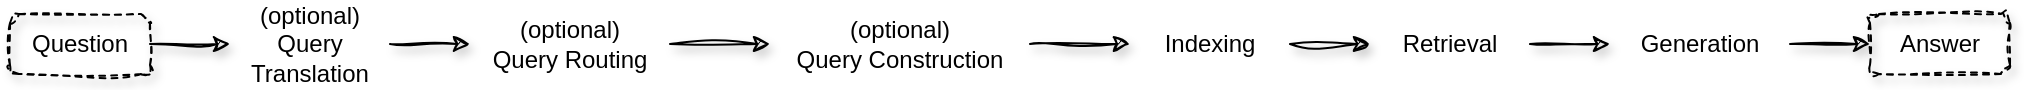 <mxfile version="25.0.2" pages="8">
  <diagram name="Page-1" id="C0D62B17y5K2bwFNVG7P">
    <mxGraphModel dx="1242" dy="878" grid="1" gridSize="10" guides="1" tooltips="1" connect="1" arrows="1" fold="1" page="1" pageScale="1" pageWidth="1100" pageHeight="850" math="0" shadow="0">
      <root>
        <mxCell id="0" />
        <mxCell id="1" parent="0" />
        <mxCell id="VlsILh2WhsdLeXljxdu5-9" style="edgeStyle=orthogonalEdgeStyle;rounded=0;orthogonalLoop=1;jettySize=auto;html=1;sketch=1;curveFitting=1;jiggle=2;shadow=1;" edge="1" parent="1" source="VlsILh2WhsdLeXljxdu5-1" target="VlsILh2WhsdLeXljxdu5-2">
          <mxGeometry relative="1" as="geometry" />
        </mxCell>
        <mxCell id="VlsILh2WhsdLeXljxdu5-1" value="Question" style="text;html=1;align=center;verticalAlign=middle;whiteSpace=wrap;rounded=1;strokeColor=default;dashed=1;sketch=1;curveFitting=1;jiggle=2;shadow=1;" vertex="1" parent="1">
          <mxGeometry x="40" y="50" width="70" height="30" as="geometry" />
        </mxCell>
        <mxCell id="VlsILh2WhsdLeXljxdu5-10" style="edgeStyle=orthogonalEdgeStyle;rounded=0;orthogonalLoop=1;jettySize=auto;html=1;sketch=1;curveFitting=1;jiggle=2;shadow=1;" edge="1" parent="1" source="VlsILh2WhsdLeXljxdu5-2" target="VlsILh2WhsdLeXljxdu5-3">
          <mxGeometry relative="1" as="geometry" />
        </mxCell>
        <mxCell id="VlsILh2WhsdLeXljxdu5-2" value="(optional)&lt;div&gt;Query Translation&lt;/div&gt;" style="text;html=1;align=center;verticalAlign=middle;whiteSpace=wrap;rounded=0;sketch=1;curveFitting=1;jiggle=2;shadow=1;" vertex="1" parent="1">
          <mxGeometry x="150" y="50" width="80" height="30" as="geometry" />
        </mxCell>
        <mxCell id="VlsILh2WhsdLeXljxdu5-11" style="edgeStyle=orthogonalEdgeStyle;rounded=0;orthogonalLoop=1;jettySize=auto;html=1;sketch=1;curveFitting=1;jiggle=2;shadow=1;" edge="1" parent="1" source="VlsILh2WhsdLeXljxdu5-3" target="VlsILh2WhsdLeXljxdu5-4">
          <mxGeometry relative="1" as="geometry" />
        </mxCell>
        <mxCell id="VlsILh2WhsdLeXljxdu5-3" value="(optional)&lt;div&gt;Query Routing&lt;/div&gt;" style="text;html=1;align=center;verticalAlign=middle;whiteSpace=wrap;rounded=0;sketch=1;curveFitting=1;jiggle=2;shadow=1;" vertex="1" parent="1">
          <mxGeometry x="270" y="50" width="100" height="30" as="geometry" />
        </mxCell>
        <mxCell id="VlsILh2WhsdLeXljxdu5-12" style="edgeStyle=orthogonalEdgeStyle;rounded=0;orthogonalLoop=1;jettySize=auto;html=1;sketch=1;curveFitting=1;jiggle=2;shadow=1;" edge="1" parent="1" source="VlsILh2WhsdLeXljxdu5-4" target="VlsILh2WhsdLeXljxdu5-5">
          <mxGeometry relative="1" as="geometry" />
        </mxCell>
        <mxCell id="VlsILh2WhsdLeXljxdu5-4" value="(optional)&lt;div&gt;Query Construction&lt;/div&gt;" style="text;html=1;align=center;verticalAlign=middle;whiteSpace=wrap;rounded=0;sketch=1;curveFitting=1;jiggle=2;shadow=1;" vertex="1" parent="1">
          <mxGeometry x="420" y="50" width="130" height="30" as="geometry" />
        </mxCell>
        <mxCell id="VlsILh2WhsdLeXljxdu5-13" style="edgeStyle=orthogonalEdgeStyle;rounded=0;orthogonalLoop=1;jettySize=auto;html=1;sketch=1;curveFitting=1;jiggle=2;shadow=1;" edge="1" parent="1" source="VlsILh2WhsdLeXljxdu5-5" target="VlsILh2WhsdLeXljxdu5-6">
          <mxGeometry relative="1" as="geometry" />
        </mxCell>
        <mxCell id="VlsILh2WhsdLeXljxdu5-5" value="Indexing" style="text;html=1;align=center;verticalAlign=middle;whiteSpace=wrap;rounded=0;sketch=1;curveFitting=1;jiggle=2;shadow=1;" vertex="1" parent="1">
          <mxGeometry x="600" y="50" width="80" height="30" as="geometry" />
        </mxCell>
        <mxCell id="VlsILh2WhsdLeXljxdu5-14" style="edgeStyle=orthogonalEdgeStyle;rounded=0;orthogonalLoop=1;jettySize=auto;html=1;sketch=1;curveFitting=1;jiggle=2;shadow=1;" edge="1" parent="1" source="VlsILh2WhsdLeXljxdu5-6" target="VlsILh2WhsdLeXljxdu5-7">
          <mxGeometry relative="1" as="geometry" />
        </mxCell>
        <mxCell id="VlsILh2WhsdLeXljxdu5-6" value="&lt;div&gt;Retrieval&lt;/div&gt;" style="text;html=1;align=center;verticalAlign=middle;whiteSpace=wrap;rounded=0;sketch=1;curveFitting=1;jiggle=2;shadow=1;" vertex="1" parent="1">
          <mxGeometry x="720" y="50" width="80" height="30" as="geometry" />
        </mxCell>
        <mxCell id="VlsILh2WhsdLeXljxdu5-15" style="edgeStyle=orthogonalEdgeStyle;rounded=0;orthogonalLoop=1;jettySize=auto;html=1;sketch=1;curveFitting=1;jiggle=2;shadow=1;" edge="1" parent="1" source="VlsILh2WhsdLeXljxdu5-7" target="VlsILh2WhsdLeXljxdu5-8">
          <mxGeometry relative="1" as="geometry">
            <mxPoint x="950" y="65" as="sourcePoint" />
          </mxGeometry>
        </mxCell>
        <mxCell id="VlsILh2WhsdLeXljxdu5-7" value="&lt;div&gt;Generation&lt;/div&gt;" style="text;html=1;align=center;verticalAlign=middle;whiteSpace=wrap;rounded=0;sketch=1;curveFitting=1;jiggle=2;shadow=1;" vertex="1" parent="1">
          <mxGeometry x="840" y="50" width="90" height="30" as="geometry" />
        </mxCell>
        <mxCell id="VlsILh2WhsdLeXljxdu5-8" value="Answer" style="text;html=1;align=center;verticalAlign=middle;whiteSpace=wrap;rounded=1;sketch=1;curveFitting=1;jiggle=2;shadow=1;dashed=1;strokeColor=default;" vertex="1" parent="1">
          <mxGeometry x="970" y="50" width="70" height="30" as="geometry" />
        </mxCell>
      </root>
    </mxGraphModel>
  </diagram>
  <diagram id="lhFmH1ksGCHH7RJTIoVI" name="basic rag">
    <mxGraphModel dx="1242" dy="878" grid="1" gridSize="10" guides="1" tooltips="1" connect="1" arrows="1" fold="1" page="1" pageScale="1" pageWidth="1100" pageHeight="850" math="0" shadow="0">
      <root>
        <mxCell id="0" />
        <mxCell id="1" parent="0" />
        <mxCell id="Ctx15ICfFk3jpypNWb4M-1" style="edgeStyle=orthogonalEdgeStyle;rounded=0;orthogonalLoop=1;jettySize=auto;html=1;shadow=1;sketch=1;curveFitting=1;jiggle=2;" edge="1" parent="1" source="Ctx15ICfFk3jpypNWb4M-2" target="Ctx15ICfFk3jpypNWb4M-4">
          <mxGeometry relative="1" as="geometry" />
        </mxCell>
        <mxCell id="Ctx15ICfFk3jpypNWb4M-2" value="Question" style="text;html=1;align=center;verticalAlign=middle;whiteSpace=wrap;rounded=1;strokeColor=default;shadow=1;sketch=1;curveFitting=1;jiggle=2;dashed=1;" vertex="1" parent="1">
          <mxGeometry x="40" y="50" width="70" height="30" as="geometry" />
        </mxCell>
        <mxCell id="Ctx15ICfFk3jpypNWb4M-3" style="edgeStyle=orthogonalEdgeStyle;rounded=0;orthogonalLoop=1;jettySize=auto;html=1;shadow=1;sketch=1;curveFitting=1;jiggle=2;" edge="1" parent="1" source="Ctx15ICfFk3jpypNWb4M-4" target="Ctx15ICfFk3jpypNWb4M-6">
          <mxGeometry relative="1" as="geometry" />
        </mxCell>
        <mxCell id="Ctx15ICfFk3jpypNWb4M-4" value="(optional)&lt;div&gt;Query Translation&lt;/div&gt;" style="text;html=1;align=center;verticalAlign=middle;whiteSpace=wrap;rounded=0;shadow=1;sketch=1;curveFitting=1;jiggle=2;" vertex="1" parent="1">
          <mxGeometry x="150" y="50" width="80" height="30" as="geometry" />
        </mxCell>
        <mxCell id="Ctx15ICfFk3jpypNWb4M-5" style="edgeStyle=orthogonalEdgeStyle;rounded=0;orthogonalLoop=1;jettySize=auto;html=1;shadow=1;sketch=1;curveFitting=1;jiggle=2;" edge="1" parent="1" source="Ctx15ICfFk3jpypNWb4M-6" target="Ctx15ICfFk3jpypNWb4M-8">
          <mxGeometry relative="1" as="geometry" />
        </mxCell>
        <mxCell id="Ctx15ICfFk3jpypNWb4M-6" value="(optional)&lt;div&gt;Query Routing&lt;/div&gt;" style="text;html=1;align=center;verticalAlign=middle;whiteSpace=wrap;rounded=0;shadow=1;sketch=1;curveFitting=1;jiggle=2;" vertex="1" parent="1">
          <mxGeometry x="270" y="50" width="100" height="30" as="geometry" />
        </mxCell>
        <mxCell id="Ctx15ICfFk3jpypNWb4M-7" style="edgeStyle=orthogonalEdgeStyle;rounded=0;orthogonalLoop=1;jettySize=auto;html=1;shadow=1;sketch=1;curveFitting=1;jiggle=2;" edge="1" parent="1" source="Ctx15ICfFk3jpypNWb4M-8" target="Ctx15ICfFk3jpypNWb4M-10">
          <mxGeometry relative="1" as="geometry" />
        </mxCell>
        <mxCell id="Ctx15ICfFk3jpypNWb4M-8" value="(optional)&lt;div&gt;Query Construction&lt;/div&gt;" style="text;html=1;align=center;verticalAlign=middle;whiteSpace=wrap;rounded=0;shadow=1;sketch=1;curveFitting=1;jiggle=2;" vertex="1" parent="1">
          <mxGeometry x="420" y="50" width="130" height="30" as="geometry" />
        </mxCell>
        <mxCell id="Ctx15ICfFk3jpypNWb4M-9" style="edgeStyle=orthogonalEdgeStyle;rounded=0;orthogonalLoop=1;jettySize=auto;html=1;shadow=1;sketch=1;curveFitting=1;jiggle=2;" edge="1" parent="1" source="Ctx15ICfFk3jpypNWb4M-10" target="Ctx15ICfFk3jpypNWb4M-12">
          <mxGeometry relative="1" as="geometry" />
        </mxCell>
        <mxCell id="Ctx15ICfFk3jpypNWb4M-10" value="Indexing" style="text;html=1;align=center;verticalAlign=middle;whiteSpace=wrap;rounded=0;strokeColor=default;shadow=1;sketch=1;curveFitting=1;jiggle=2;" vertex="1" parent="1">
          <mxGeometry x="600" y="50" width="80" height="30" as="geometry" />
        </mxCell>
        <mxCell id="Ctx15ICfFk3jpypNWb4M-11" style="edgeStyle=orthogonalEdgeStyle;rounded=0;orthogonalLoop=1;jettySize=auto;html=1;shadow=1;sketch=1;curveFitting=1;jiggle=2;" edge="1" parent="1" source="Ctx15ICfFk3jpypNWb4M-12" target="Ctx15ICfFk3jpypNWb4M-14">
          <mxGeometry relative="1" as="geometry" />
        </mxCell>
        <mxCell id="Ctx15ICfFk3jpypNWb4M-12" value="&lt;div&gt;Retrieval&lt;/div&gt;" style="text;html=1;align=center;verticalAlign=middle;whiteSpace=wrap;rounded=0;strokeColor=default;shadow=1;sketch=1;curveFitting=1;jiggle=2;" vertex="1" parent="1">
          <mxGeometry x="720" y="50" width="80" height="30" as="geometry" />
        </mxCell>
        <mxCell id="Ctx15ICfFk3jpypNWb4M-13" style="edgeStyle=orthogonalEdgeStyle;rounded=0;orthogonalLoop=1;jettySize=auto;html=1;shadow=1;sketch=1;curveFitting=1;jiggle=2;" edge="1" parent="1" source="Ctx15ICfFk3jpypNWb4M-14" target="Ctx15ICfFk3jpypNWb4M-15">
          <mxGeometry relative="1" as="geometry">
            <mxPoint x="950" y="65" as="sourcePoint" />
          </mxGeometry>
        </mxCell>
        <mxCell id="Ctx15ICfFk3jpypNWb4M-14" value="&lt;div&gt;Generation&lt;/div&gt;" style="text;html=1;align=center;verticalAlign=middle;whiteSpace=wrap;rounded=0;strokeColor=default;shadow=1;sketch=1;curveFitting=1;jiggle=2;" vertex="1" parent="1">
          <mxGeometry x="840" y="50" width="90" height="30" as="geometry" />
        </mxCell>
        <mxCell id="Ctx15ICfFk3jpypNWb4M-15" value="Answer" style="text;html=1;align=center;verticalAlign=middle;whiteSpace=wrap;rounded=1;strokeColor=default;shadow=1;sketch=1;curveFitting=1;jiggle=2;glass=0;dashed=1;" vertex="1" parent="1">
          <mxGeometry x="970" y="50" width="70" height="30" as="geometry" />
        </mxCell>
      </root>
    </mxGraphModel>
  </diagram>
  <diagram name="query translation" id="dYxx918TtmktzHsveWJl">
    <mxGraphModel dx="1242" dy="878" grid="1" gridSize="10" guides="1" tooltips="1" connect="1" arrows="1" fold="1" page="1" pageScale="1" pageWidth="1100" pageHeight="850" math="0" shadow="0">
      <root>
        <mxCell id="W2B3Ws4oEtVg4Hm5jNAY-0" />
        <mxCell id="W2B3Ws4oEtVg4Hm5jNAY-1" parent="W2B3Ws4oEtVg4Hm5jNAY-0" />
        <mxCell id="W2B3Ws4oEtVg4Hm5jNAY-2" style="edgeStyle=orthogonalEdgeStyle;rounded=0;orthogonalLoop=1;jettySize=auto;html=1;shadow=1;sketch=1;curveFitting=1;jiggle=2;" edge="1" parent="W2B3Ws4oEtVg4Hm5jNAY-1" source="W2B3Ws4oEtVg4Hm5jNAY-3" target="W2B3Ws4oEtVg4Hm5jNAY-5">
          <mxGeometry relative="1" as="geometry" />
        </mxCell>
        <mxCell id="W2B3Ws4oEtVg4Hm5jNAY-3" value="Question" style="text;html=1;align=center;verticalAlign=middle;whiteSpace=wrap;rounded=1;strokeColor=default;shadow=1;sketch=1;curveFitting=1;jiggle=2;dashed=1;" vertex="1" parent="W2B3Ws4oEtVg4Hm5jNAY-1">
          <mxGeometry x="40" y="50" width="70" height="30" as="geometry" />
        </mxCell>
        <mxCell id="W2B3Ws4oEtVg4Hm5jNAY-4" style="edgeStyle=orthogonalEdgeStyle;rounded=0;orthogonalLoop=1;jettySize=auto;html=1;shadow=1;sketch=1;curveFitting=1;jiggle=2;" edge="1" parent="W2B3Ws4oEtVg4Hm5jNAY-1" source="W2B3Ws4oEtVg4Hm5jNAY-5" target="W2B3Ws4oEtVg4Hm5jNAY-7">
          <mxGeometry relative="1" as="geometry" />
        </mxCell>
        <mxCell id="W2B3Ws4oEtVg4Hm5jNAY-5" value="&lt;div&gt;Query Translation&lt;/div&gt;" style="text;html=1;align=center;verticalAlign=middle;whiteSpace=wrap;rounded=0;shadow=1;sketch=1;curveFitting=1;jiggle=2;strokeColor=#82b366;fillColor=#d5e8d4;" vertex="1" parent="W2B3Ws4oEtVg4Hm5jNAY-1">
          <mxGeometry x="150" y="50" width="80" height="30" as="geometry" />
        </mxCell>
        <mxCell id="W2B3Ws4oEtVg4Hm5jNAY-6" style="edgeStyle=orthogonalEdgeStyle;rounded=0;orthogonalLoop=1;jettySize=auto;html=1;shadow=1;sketch=1;curveFitting=1;jiggle=2;" edge="1" parent="W2B3Ws4oEtVg4Hm5jNAY-1" source="W2B3Ws4oEtVg4Hm5jNAY-7" target="W2B3Ws4oEtVg4Hm5jNAY-9">
          <mxGeometry relative="1" as="geometry" />
        </mxCell>
        <mxCell id="W2B3Ws4oEtVg4Hm5jNAY-7" value="(optional)&lt;div&gt;Query Routing&lt;/div&gt;" style="text;html=1;align=center;verticalAlign=middle;whiteSpace=wrap;rounded=0;shadow=1;sketch=1;curveFitting=1;jiggle=2;" vertex="1" parent="W2B3Ws4oEtVg4Hm5jNAY-1">
          <mxGeometry x="270" y="50" width="100" height="30" as="geometry" />
        </mxCell>
        <mxCell id="W2B3Ws4oEtVg4Hm5jNAY-8" style="edgeStyle=orthogonalEdgeStyle;rounded=0;orthogonalLoop=1;jettySize=auto;html=1;shadow=1;sketch=1;curveFitting=1;jiggle=2;" edge="1" parent="W2B3Ws4oEtVg4Hm5jNAY-1" source="W2B3Ws4oEtVg4Hm5jNAY-9" target="W2B3Ws4oEtVg4Hm5jNAY-11">
          <mxGeometry relative="1" as="geometry" />
        </mxCell>
        <mxCell id="W2B3Ws4oEtVg4Hm5jNAY-9" value="(optional)&lt;div&gt;Query Construction&lt;/div&gt;" style="text;html=1;align=center;verticalAlign=middle;whiteSpace=wrap;rounded=0;shadow=1;sketch=1;curveFitting=1;jiggle=2;" vertex="1" parent="W2B3Ws4oEtVg4Hm5jNAY-1">
          <mxGeometry x="420" y="50" width="130" height="30" as="geometry" />
        </mxCell>
        <mxCell id="W2B3Ws4oEtVg4Hm5jNAY-10" style="edgeStyle=orthogonalEdgeStyle;rounded=0;orthogonalLoop=1;jettySize=auto;html=1;shadow=1;sketch=1;curveFitting=1;jiggle=2;" edge="1" parent="W2B3Ws4oEtVg4Hm5jNAY-1" source="W2B3Ws4oEtVg4Hm5jNAY-11" target="W2B3Ws4oEtVg4Hm5jNAY-13">
          <mxGeometry relative="1" as="geometry" />
        </mxCell>
        <mxCell id="W2B3Ws4oEtVg4Hm5jNAY-11" value="Indexing" style="text;html=1;align=center;verticalAlign=middle;whiteSpace=wrap;rounded=0;strokeColor=none;shadow=1;sketch=1;curveFitting=1;jiggle=2;" vertex="1" parent="W2B3Ws4oEtVg4Hm5jNAY-1">
          <mxGeometry x="600" y="50" width="80" height="30" as="geometry" />
        </mxCell>
        <mxCell id="W2B3Ws4oEtVg4Hm5jNAY-12" style="edgeStyle=orthogonalEdgeStyle;rounded=0;orthogonalLoop=1;jettySize=auto;html=1;shadow=1;sketch=1;curveFitting=1;jiggle=2;" edge="1" parent="W2B3Ws4oEtVg4Hm5jNAY-1" source="W2B3Ws4oEtVg4Hm5jNAY-13" target="W2B3Ws4oEtVg4Hm5jNAY-15">
          <mxGeometry relative="1" as="geometry" />
        </mxCell>
        <mxCell id="W2B3Ws4oEtVg4Hm5jNAY-13" value="&lt;div&gt;Retrieval&lt;/div&gt;" style="text;html=1;align=center;verticalAlign=middle;whiteSpace=wrap;rounded=0;strokeColor=none;shadow=1;sketch=1;curveFitting=1;jiggle=2;" vertex="1" parent="W2B3Ws4oEtVg4Hm5jNAY-1">
          <mxGeometry x="720" y="50" width="80" height="30" as="geometry" />
        </mxCell>
        <mxCell id="W2B3Ws4oEtVg4Hm5jNAY-14" style="edgeStyle=orthogonalEdgeStyle;rounded=0;orthogonalLoop=1;jettySize=auto;html=1;shadow=1;sketch=1;curveFitting=1;jiggle=2;" edge="1" parent="W2B3Ws4oEtVg4Hm5jNAY-1" source="W2B3Ws4oEtVg4Hm5jNAY-15" target="W2B3Ws4oEtVg4Hm5jNAY-16">
          <mxGeometry relative="1" as="geometry">
            <mxPoint x="950" y="65" as="sourcePoint" />
          </mxGeometry>
        </mxCell>
        <mxCell id="W2B3Ws4oEtVg4Hm5jNAY-15" value="&lt;div&gt;Generation&lt;/div&gt;" style="text;html=1;align=center;verticalAlign=middle;whiteSpace=wrap;rounded=0;strokeColor=none;shadow=1;sketch=1;curveFitting=1;jiggle=2;" vertex="1" parent="W2B3Ws4oEtVg4Hm5jNAY-1">
          <mxGeometry x="840" y="50" width="90" height="30" as="geometry" />
        </mxCell>
        <mxCell id="W2B3Ws4oEtVg4Hm5jNAY-16" value="Answer" style="text;html=1;align=center;verticalAlign=middle;whiteSpace=wrap;rounded=1;strokeColor=default;shadow=1;sketch=1;curveFitting=1;jiggle=2;glass=0;dashed=1;" vertex="1" parent="W2B3Ws4oEtVg4Hm5jNAY-1">
          <mxGeometry x="970" y="50" width="70" height="30" as="geometry" />
        </mxCell>
        <mxCell id="zaYdXdIgncQYF_Qq5uCG-6" style="edgeStyle=orthogonalEdgeStyle;rounded=0;orthogonalLoop=1;jettySize=auto;html=1;sketch=1;curveFitting=1;jiggle=2;" edge="1" parent="W2B3Ws4oEtVg4Hm5jNAY-1" source="zaYdXdIgncQYF_Qq5uCG-1" target="W2B3Ws4oEtVg4Hm5jNAY-5">
          <mxGeometry relative="1" as="geometry">
            <Array as="points">
              <mxPoint x="60" y="120" />
              <mxPoint x="190" y="120" />
            </Array>
          </mxGeometry>
        </mxCell>
        <mxCell id="zaYdXdIgncQYF_Qq5uCG-1" value="&lt;div&gt;Multi-query&lt;/div&gt;" style="text;html=1;align=center;verticalAlign=middle;whiteSpace=wrap;rounded=0;shadow=1;sketch=1;curveFitting=1;jiggle=2;strokeColor=#82b366;fillColor=#d5e8d4;" vertex="1" parent="W2B3Ws4oEtVg4Hm5jNAY-1">
          <mxGeometry x="20" y="160" width="80" height="30" as="geometry" />
        </mxCell>
        <mxCell id="zaYdXdIgncQYF_Qq5uCG-7" style="edgeStyle=orthogonalEdgeStyle;rounded=0;orthogonalLoop=1;jettySize=auto;html=1;sketch=1;curveFitting=1;jiggle=2;" edge="1" parent="W2B3Ws4oEtVg4Hm5jNAY-1" source="zaYdXdIgncQYF_Qq5uCG-2" target="W2B3Ws4oEtVg4Hm5jNAY-5">
          <mxGeometry relative="1" as="geometry">
            <Array as="points" />
          </mxGeometry>
        </mxCell>
        <mxCell id="zaYdXdIgncQYF_Qq5uCG-2" value="&lt;div&gt;RAG-F&lt;span style=&quot;background-color: initial;&quot;&gt;usion&lt;/span&gt;&lt;/div&gt;" style="text;html=1;align=center;verticalAlign=middle;whiteSpace=wrap;rounded=0;shadow=1;sketch=1;curveFitting=1;jiggle=2;strokeColor=#82b366;fillColor=#d5e8d4;" vertex="1" parent="W2B3Ws4oEtVg4Hm5jNAY-1">
          <mxGeometry x="120" y="160" width="80" height="30" as="geometry" />
        </mxCell>
        <mxCell id="zaYdXdIgncQYF_Qq5uCG-8" style="edgeStyle=orthogonalEdgeStyle;rounded=0;orthogonalLoop=1;jettySize=auto;html=1;sketch=1;curveFitting=1;jiggle=2;" edge="1" parent="W2B3Ws4oEtVg4Hm5jNAY-1" source="zaYdXdIgncQYF_Qq5uCG-3" target="W2B3Ws4oEtVg4Hm5jNAY-5">
          <mxGeometry relative="1" as="geometry" />
        </mxCell>
        <mxCell id="zaYdXdIgncQYF_Qq5uCG-3" value="&lt;div&gt;Decomposition&lt;/div&gt;" style="text;html=1;align=center;verticalAlign=middle;whiteSpace=wrap;rounded=0;shadow=1;sketch=1;curveFitting=1;jiggle=2;strokeColor=#82b366;fillColor=#d5e8d4;" vertex="1" parent="W2B3Ws4oEtVg4Hm5jNAY-1">
          <mxGeometry x="220" y="160" width="90" height="30" as="geometry" />
        </mxCell>
        <mxCell id="zaYdXdIgncQYF_Qq5uCG-9" style="edgeStyle=orthogonalEdgeStyle;rounded=0;orthogonalLoop=1;jettySize=auto;html=1;sketch=1;curveFitting=1;jiggle=2;" edge="1" parent="W2B3Ws4oEtVg4Hm5jNAY-1" source="zaYdXdIgncQYF_Qq5uCG-4" target="W2B3Ws4oEtVg4Hm5jNAY-5">
          <mxGeometry relative="1" as="geometry">
            <Array as="points">
              <mxPoint x="370" y="120" />
              <mxPoint x="190" y="120" />
            </Array>
          </mxGeometry>
        </mxCell>
        <mxCell id="zaYdXdIgncQYF_Qq5uCG-4" value="&lt;div&gt;Step-back&lt;/div&gt;" style="text;html=1;align=center;verticalAlign=middle;whiteSpace=wrap;rounded=0;shadow=1;sketch=1;curveFitting=1;jiggle=2;strokeColor=#82b366;fillColor=#d5e8d4;" vertex="1" parent="W2B3Ws4oEtVg4Hm5jNAY-1">
          <mxGeometry x="330" y="160" width="80" height="30" as="geometry" />
        </mxCell>
        <mxCell id="zaYdXdIgncQYF_Qq5uCG-10" style="edgeStyle=orthogonalEdgeStyle;rounded=0;orthogonalLoop=1;jettySize=auto;html=1;sketch=1;curveFitting=1;jiggle=2;" edge="1" parent="W2B3Ws4oEtVg4Hm5jNAY-1" source="zaYdXdIgncQYF_Qq5uCG-5" target="W2B3Ws4oEtVg4Hm5jNAY-5">
          <mxGeometry relative="1" as="geometry">
            <Array as="points">
              <mxPoint x="470" y="120" />
              <mxPoint x="190" y="120" />
            </Array>
          </mxGeometry>
        </mxCell>
        <mxCell id="zaYdXdIgncQYF_Qq5uCG-5" value="&lt;div&gt;HyDE&lt;/div&gt;" style="text;html=1;align=center;verticalAlign=middle;whiteSpace=wrap;rounded=0;shadow=1;sketch=1;curveFitting=1;jiggle=2;strokeColor=#82b366;fillColor=#d5e8d4;" vertex="1" parent="W2B3Ws4oEtVg4Hm5jNAY-1">
          <mxGeometry x="430" y="160" width="80" height="30" as="geometry" />
        </mxCell>
      </root>
    </mxGraphModel>
  </diagram>
  <diagram name="routing" id="5FZmePscwy5ytQCfleqC">
    <mxGraphModel dx="1242" dy="878" grid="1" gridSize="10" guides="1" tooltips="1" connect="1" arrows="1" fold="1" page="1" pageScale="1" pageWidth="1100" pageHeight="850" math="0" shadow="0">
      <root>
        <mxCell id="NMaTSbaur5ZeHh2xIgrG-0" />
        <mxCell id="NMaTSbaur5ZeHh2xIgrG-1" parent="NMaTSbaur5ZeHh2xIgrG-0" />
        <mxCell id="NMaTSbaur5ZeHh2xIgrG-2" style="edgeStyle=orthogonalEdgeStyle;rounded=0;orthogonalLoop=1;jettySize=auto;html=1;shadow=1;sketch=1;curveFitting=1;jiggle=2;" edge="1" parent="NMaTSbaur5ZeHh2xIgrG-1" source="NMaTSbaur5ZeHh2xIgrG-3" target="NMaTSbaur5ZeHh2xIgrG-5">
          <mxGeometry relative="1" as="geometry" />
        </mxCell>
        <mxCell id="NMaTSbaur5ZeHh2xIgrG-3" value="Question" style="text;html=1;align=center;verticalAlign=middle;whiteSpace=wrap;rounded=1;strokeColor=default;shadow=1;sketch=1;curveFitting=1;jiggle=2;dashed=1;" vertex="1" parent="NMaTSbaur5ZeHh2xIgrG-1">
          <mxGeometry x="40" y="50" width="70" height="30" as="geometry" />
        </mxCell>
        <mxCell id="NMaTSbaur5ZeHh2xIgrG-4" style="edgeStyle=orthogonalEdgeStyle;rounded=0;orthogonalLoop=1;jettySize=auto;html=1;shadow=1;sketch=1;curveFitting=1;jiggle=2;" edge="1" parent="NMaTSbaur5ZeHh2xIgrG-1" source="NMaTSbaur5ZeHh2xIgrG-5" target="NMaTSbaur5ZeHh2xIgrG-7">
          <mxGeometry relative="1" as="geometry" />
        </mxCell>
        <mxCell id="NMaTSbaur5ZeHh2xIgrG-5" value="&lt;div&gt;(optional)&lt;/div&gt;&lt;div&gt;Query Translation&lt;/div&gt;" style="text;html=1;align=center;verticalAlign=middle;whiteSpace=wrap;rounded=0;shadow=1;sketch=1;curveFitting=1;jiggle=2;" vertex="1" parent="NMaTSbaur5ZeHh2xIgrG-1">
          <mxGeometry x="150" y="50" width="80" height="30" as="geometry" />
        </mxCell>
        <mxCell id="NMaTSbaur5ZeHh2xIgrG-6" style="edgeStyle=orthogonalEdgeStyle;rounded=0;orthogonalLoop=1;jettySize=auto;html=1;shadow=1;sketch=1;curveFitting=1;jiggle=2;" edge="1" parent="NMaTSbaur5ZeHh2xIgrG-1" source="NMaTSbaur5ZeHh2xIgrG-7" target="NMaTSbaur5ZeHh2xIgrG-9">
          <mxGeometry relative="1" as="geometry" />
        </mxCell>
        <mxCell id="NMaTSbaur5ZeHh2xIgrG-7" value="&lt;div&gt;Query Routing&lt;/div&gt;" style="text;html=1;align=center;verticalAlign=middle;whiteSpace=wrap;rounded=0;shadow=1;sketch=1;curveFitting=1;jiggle=2;fillColor=#d5e8d4;strokeColor=#82b366;" vertex="1" parent="NMaTSbaur5ZeHh2xIgrG-1">
          <mxGeometry x="270" y="50" width="100" height="30" as="geometry" />
        </mxCell>
        <mxCell id="NMaTSbaur5ZeHh2xIgrG-8" style="edgeStyle=orthogonalEdgeStyle;rounded=0;orthogonalLoop=1;jettySize=auto;html=1;shadow=1;sketch=1;curveFitting=1;jiggle=2;" edge="1" parent="NMaTSbaur5ZeHh2xIgrG-1" source="NMaTSbaur5ZeHh2xIgrG-9" target="NMaTSbaur5ZeHh2xIgrG-11">
          <mxGeometry relative="1" as="geometry" />
        </mxCell>
        <mxCell id="NMaTSbaur5ZeHh2xIgrG-9" value="(optional)&lt;div&gt;Query Construction&lt;/div&gt;" style="text;html=1;align=center;verticalAlign=middle;whiteSpace=wrap;rounded=0;shadow=1;sketch=1;curveFitting=1;jiggle=2;" vertex="1" parent="NMaTSbaur5ZeHh2xIgrG-1">
          <mxGeometry x="420" y="50" width="130" height="30" as="geometry" />
        </mxCell>
        <mxCell id="NMaTSbaur5ZeHh2xIgrG-10" style="edgeStyle=orthogonalEdgeStyle;rounded=0;orthogonalLoop=1;jettySize=auto;html=1;shadow=1;sketch=1;curveFitting=1;jiggle=2;" edge="1" parent="NMaTSbaur5ZeHh2xIgrG-1" source="NMaTSbaur5ZeHh2xIgrG-11" target="NMaTSbaur5ZeHh2xIgrG-13">
          <mxGeometry relative="1" as="geometry" />
        </mxCell>
        <mxCell id="NMaTSbaur5ZeHh2xIgrG-11" value="Indexing" style="text;html=1;align=center;verticalAlign=middle;whiteSpace=wrap;rounded=0;strokeColor=none;shadow=1;sketch=1;curveFitting=1;jiggle=2;" vertex="1" parent="NMaTSbaur5ZeHh2xIgrG-1">
          <mxGeometry x="600" y="50" width="80" height="30" as="geometry" />
        </mxCell>
        <mxCell id="NMaTSbaur5ZeHh2xIgrG-12" style="edgeStyle=orthogonalEdgeStyle;rounded=0;orthogonalLoop=1;jettySize=auto;html=1;shadow=1;sketch=1;curveFitting=1;jiggle=2;" edge="1" parent="NMaTSbaur5ZeHh2xIgrG-1" source="NMaTSbaur5ZeHh2xIgrG-13" target="NMaTSbaur5ZeHh2xIgrG-15">
          <mxGeometry relative="1" as="geometry" />
        </mxCell>
        <mxCell id="NMaTSbaur5ZeHh2xIgrG-13" value="&lt;div&gt;Retrieval&lt;/div&gt;" style="text;html=1;align=center;verticalAlign=middle;whiteSpace=wrap;rounded=0;strokeColor=none;shadow=1;sketch=1;curveFitting=1;jiggle=2;" vertex="1" parent="NMaTSbaur5ZeHh2xIgrG-1">
          <mxGeometry x="720" y="50" width="80" height="30" as="geometry" />
        </mxCell>
        <mxCell id="NMaTSbaur5ZeHh2xIgrG-14" style="edgeStyle=orthogonalEdgeStyle;rounded=0;orthogonalLoop=1;jettySize=auto;html=1;shadow=1;sketch=1;curveFitting=1;jiggle=2;" edge="1" parent="NMaTSbaur5ZeHh2xIgrG-1" source="NMaTSbaur5ZeHh2xIgrG-15" target="NMaTSbaur5ZeHh2xIgrG-16">
          <mxGeometry relative="1" as="geometry">
            <mxPoint x="950" y="65" as="sourcePoint" />
          </mxGeometry>
        </mxCell>
        <mxCell id="NMaTSbaur5ZeHh2xIgrG-15" value="&lt;div&gt;Generation&lt;/div&gt;" style="text;html=1;align=center;verticalAlign=middle;whiteSpace=wrap;rounded=0;strokeColor=none;shadow=1;sketch=1;curveFitting=1;jiggle=2;" vertex="1" parent="NMaTSbaur5ZeHh2xIgrG-1">
          <mxGeometry x="840" y="50" width="90" height="30" as="geometry" />
        </mxCell>
        <mxCell id="NMaTSbaur5ZeHh2xIgrG-16" value="Answer" style="text;html=1;align=center;verticalAlign=middle;whiteSpace=wrap;rounded=1;strokeColor=default;shadow=1;sketch=1;curveFitting=1;jiggle=2;glass=0;dashed=1;" vertex="1" parent="NMaTSbaur5ZeHh2xIgrG-1">
          <mxGeometry x="970" y="50" width="70" height="30" as="geometry" />
        </mxCell>
        <mxCell id="NMaTSbaur5ZeHh2xIgrG-17" style="edgeStyle=orthogonalEdgeStyle;rounded=0;orthogonalLoop=1;jettySize=auto;html=1;sketch=1;curveFitting=1;jiggle=2;" edge="1" parent="NMaTSbaur5ZeHh2xIgrG-1" source="NMaTSbaur5ZeHh2xIgrG-18" target="NMaTSbaur5ZeHh2xIgrG-7">
          <mxGeometry relative="1" as="geometry">
            <Array as="points">
              <mxPoint x="260" y="120" />
              <mxPoint x="320" y="120" />
            </Array>
          </mxGeometry>
        </mxCell>
        <mxCell id="NMaTSbaur5ZeHh2xIgrG-18" value="&lt;div&gt;Logical&lt;/div&gt;" style="text;html=1;align=center;verticalAlign=middle;whiteSpace=wrap;rounded=0;shadow=1;sketch=1;curveFitting=1;jiggle=2;strokeColor=#82b366;fillColor=#d5e8d4;" vertex="1" parent="NMaTSbaur5ZeHh2xIgrG-1">
          <mxGeometry x="220" y="160" width="80" height="30" as="geometry" />
        </mxCell>
        <mxCell id="NMaTSbaur5ZeHh2xIgrG-19" style="edgeStyle=orthogonalEdgeStyle;rounded=0;orthogonalLoop=1;jettySize=auto;html=1;sketch=1;curveFitting=1;jiggle=2;" edge="1" parent="NMaTSbaur5ZeHh2xIgrG-1" source="NMaTSbaur5ZeHh2xIgrG-20" target="NMaTSbaur5ZeHh2xIgrG-7">
          <mxGeometry relative="1" as="geometry">
            <Array as="points">
              <mxPoint x="380" y="120" />
              <mxPoint x="320" y="120" />
            </Array>
          </mxGeometry>
        </mxCell>
        <mxCell id="NMaTSbaur5ZeHh2xIgrG-20" value="&lt;div&gt;Semantic&lt;/div&gt;" style="text;html=1;align=center;verticalAlign=middle;whiteSpace=wrap;rounded=0;shadow=1;sketch=1;curveFitting=1;jiggle=2;strokeColor=#82b366;fillColor=#d5e8d4;" vertex="1" parent="NMaTSbaur5ZeHh2xIgrG-1">
          <mxGeometry x="340" y="160" width="80" height="30" as="geometry" />
        </mxCell>
      </root>
    </mxGraphModel>
  </diagram>
  <diagram name="query construction" id="O88m87z62PggBoHeKwMQ">
    <mxGraphModel dx="1242" dy="878" grid="1" gridSize="10" guides="1" tooltips="1" connect="1" arrows="1" fold="1" page="1" pageScale="1" pageWidth="1100" pageHeight="850" math="0" shadow="0">
      <root>
        <mxCell id="70EYBb4qqH9lUdZg7L19-0" />
        <mxCell id="70EYBb4qqH9lUdZg7L19-1" parent="70EYBb4qqH9lUdZg7L19-0" />
        <mxCell id="70EYBb4qqH9lUdZg7L19-2" style="edgeStyle=orthogonalEdgeStyle;rounded=0;orthogonalLoop=1;jettySize=auto;html=1;shadow=1;sketch=1;curveFitting=1;jiggle=2;" edge="1" parent="70EYBb4qqH9lUdZg7L19-1" source="70EYBb4qqH9lUdZg7L19-3" target="70EYBb4qqH9lUdZg7L19-5">
          <mxGeometry relative="1" as="geometry" />
        </mxCell>
        <mxCell id="70EYBb4qqH9lUdZg7L19-3" value="Question" style="text;html=1;align=center;verticalAlign=middle;whiteSpace=wrap;rounded=1;strokeColor=default;shadow=1;sketch=1;curveFitting=1;jiggle=2;dashed=1;" vertex="1" parent="70EYBb4qqH9lUdZg7L19-1">
          <mxGeometry x="40" y="50" width="70" height="30" as="geometry" />
        </mxCell>
        <mxCell id="70EYBb4qqH9lUdZg7L19-4" style="edgeStyle=orthogonalEdgeStyle;rounded=0;orthogonalLoop=1;jettySize=auto;html=1;shadow=1;sketch=1;curveFitting=1;jiggle=2;" edge="1" parent="70EYBb4qqH9lUdZg7L19-1" source="70EYBb4qqH9lUdZg7L19-5" target="70EYBb4qqH9lUdZg7L19-7">
          <mxGeometry relative="1" as="geometry" />
        </mxCell>
        <mxCell id="70EYBb4qqH9lUdZg7L19-5" value="&lt;div&gt;(optional)&lt;/div&gt;&lt;div&gt;Query Translation&lt;/div&gt;" style="text;html=1;align=center;verticalAlign=middle;whiteSpace=wrap;rounded=0;shadow=1;sketch=1;curveFitting=1;jiggle=2;" vertex="1" parent="70EYBb4qqH9lUdZg7L19-1">
          <mxGeometry x="150" y="50" width="80" height="30" as="geometry" />
        </mxCell>
        <mxCell id="70EYBb4qqH9lUdZg7L19-6" style="edgeStyle=orthogonalEdgeStyle;rounded=0;orthogonalLoop=1;jettySize=auto;html=1;shadow=1;sketch=1;curveFitting=1;jiggle=2;" edge="1" parent="70EYBb4qqH9lUdZg7L19-1" source="70EYBb4qqH9lUdZg7L19-7" target="70EYBb4qqH9lUdZg7L19-9">
          <mxGeometry relative="1" as="geometry" />
        </mxCell>
        <mxCell id="70EYBb4qqH9lUdZg7L19-7" value="&lt;div&gt;(optional)&amp;nbsp;&lt;/div&gt;&lt;div&gt;Query Routing&lt;/div&gt;" style="text;html=1;align=center;verticalAlign=middle;whiteSpace=wrap;rounded=0;shadow=1;sketch=1;curveFitting=1;jiggle=2;" vertex="1" parent="70EYBb4qqH9lUdZg7L19-1">
          <mxGeometry x="270" y="50" width="100" height="30" as="geometry" />
        </mxCell>
        <mxCell id="70EYBb4qqH9lUdZg7L19-8" style="edgeStyle=orthogonalEdgeStyle;rounded=0;orthogonalLoop=1;jettySize=auto;html=1;shadow=1;sketch=1;curveFitting=1;jiggle=2;" edge="1" parent="70EYBb4qqH9lUdZg7L19-1" source="70EYBb4qqH9lUdZg7L19-9" target="70EYBb4qqH9lUdZg7L19-11">
          <mxGeometry relative="1" as="geometry" />
        </mxCell>
        <mxCell id="70EYBb4qqH9lUdZg7L19-9" value="&lt;div&gt;Query Construction&lt;/div&gt;" style="text;html=1;align=center;verticalAlign=middle;whiteSpace=wrap;rounded=0;shadow=1;sketch=1;curveFitting=1;jiggle=2;fillColor=#d5e8d4;strokeColor=#82b366;" vertex="1" parent="70EYBb4qqH9lUdZg7L19-1">
          <mxGeometry x="420" y="50" width="130" height="30" as="geometry" />
        </mxCell>
        <mxCell id="70EYBb4qqH9lUdZg7L19-10" style="edgeStyle=orthogonalEdgeStyle;rounded=0;orthogonalLoop=1;jettySize=auto;html=1;shadow=1;sketch=1;curveFitting=1;jiggle=2;" edge="1" parent="70EYBb4qqH9lUdZg7L19-1" source="70EYBb4qqH9lUdZg7L19-11" target="70EYBb4qqH9lUdZg7L19-13">
          <mxGeometry relative="1" as="geometry" />
        </mxCell>
        <mxCell id="70EYBb4qqH9lUdZg7L19-11" value="Indexing" style="text;html=1;align=center;verticalAlign=middle;whiteSpace=wrap;rounded=0;strokeColor=none;shadow=1;sketch=1;curveFitting=1;jiggle=2;" vertex="1" parent="70EYBb4qqH9lUdZg7L19-1">
          <mxGeometry x="600" y="50" width="80" height="30" as="geometry" />
        </mxCell>
        <mxCell id="70EYBb4qqH9lUdZg7L19-12" style="edgeStyle=orthogonalEdgeStyle;rounded=0;orthogonalLoop=1;jettySize=auto;html=1;shadow=1;sketch=1;curveFitting=1;jiggle=2;" edge="1" parent="70EYBb4qqH9lUdZg7L19-1" source="70EYBb4qqH9lUdZg7L19-13" target="70EYBb4qqH9lUdZg7L19-15">
          <mxGeometry relative="1" as="geometry" />
        </mxCell>
        <mxCell id="70EYBb4qqH9lUdZg7L19-13" value="&lt;div&gt;Retrieval&lt;/div&gt;" style="text;html=1;align=center;verticalAlign=middle;whiteSpace=wrap;rounded=0;strokeColor=none;shadow=1;sketch=1;curveFitting=1;jiggle=2;" vertex="1" parent="70EYBb4qqH9lUdZg7L19-1">
          <mxGeometry x="720" y="50" width="80" height="30" as="geometry" />
        </mxCell>
        <mxCell id="70EYBb4qqH9lUdZg7L19-14" style="edgeStyle=orthogonalEdgeStyle;rounded=0;orthogonalLoop=1;jettySize=auto;html=1;shadow=1;sketch=1;curveFitting=1;jiggle=2;" edge="1" parent="70EYBb4qqH9lUdZg7L19-1" source="70EYBb4qqH9lUdZg7L19-15" target="70EYBb4qqH9lUdZg7L19-16">
          <mxGeometry relative="1" as="geometry">
            <mxPoint x="950" y="65" as="sourcePoint" />
          </mxGeometry>
        </mxCell>
        <mxCell id="70EYBb4qqH9lUdZg7L19-15" value="&lt;div&gt;Generation&lt;/div&gt;" style="text;html=1;align=center;verticalAlign=middle;whiteSpace=wrap;rounded=0;strokeColor=none;shadow=1;sketch=1;curveFitting=1;jiggle=2;" vertex="1" parent="70EYBb4qqH9lUdZg7L19-1">
          <mxGeometry x="840" y="50" width="90" height="30" as="geometry" />
        </mxCell>
        <mxCell id="70EYBb4qqH9lUdZg7L19-16" value="Answer" style="text;html=1;align=center;verticalAlign=middle;whiteSpace=wrap;rounded=1;strokeColor=default;shadow=1;sketch=1;curveFitting=1;jiggle=2;glass=0;dashed=1;" vertex="1" parent="70EYBb4qqH9lUdZg7L19-1">
          <mxGeometry x="970" y="50" width="70" height="30" as="geometry" />
        </mxCell>
        <mxCell id="70EYBb4qqH9lUdZg7L19-17" style="edgeStyle=orthogonalEdgeStyle;rounded=0;orthogonalLoop=1;jettySize=auto;html=1;sketch=1;curveFitting=1;jiggle=2;" edge="1" parent="70EYBb4qqH9lUdZg7L19-1" source="70EYBb4qqH9lUdZg7L19-18" target="70EYBb4qqH9lUdZg7L19-9">
          <mxGeometry relative="1" as="geometry">
            <Array as="points">
              <mxPoint x="350" y="120" />
              <mxPoint x="485" y="120" />
            </Array>
          </mxGeometry>
        </mxCell>
        <mxCell id="70EYBb4qqH9lUdZg7L19-18" value="&lt;div&gt;text-to-metadata-filter&lt;/div&gt;" style="text;html=1;align=center;verticalAlign=middle;whiteSpace=wrap;rounded=0;shadow=1;sketch=1;curveFitting=1;jiggle=2;fillColor=#d5e8d4;strokeColor=#82b366;" vertex="1" parent="70EYBb4qqH9lUdZg7L19-1">
          <mxGeometry x="300" y="160" width="100" height="40" as="geometry" />
        </mxCell>
        <mxCell id="70EYBb4qqH9lUdZg7L19-19" style="edgeStyle=orthogonalEdgeStyle;rounded=0;orthogonalLoop=1;jettySize=auto;html=1;sketch=1;curveFitting=1;jiggle=2;" edge="1" parent="70EYBb4qqH9lUdZg7L19-1" source="70EYBb4qqH9lUdZg7L19-20" target="70EYBb4qqH9lUdZg7L19-9">
          <mxGeometry relative="1" as="geometry">
            <Array as="points">
              <mxPoint x="485" y="150" />
              <mxPoint x="485" y="150" />
            </Array>
          </mxGeometry>
        </mxCell>
        <mxCell id="70EYBb4qqH9lUdZg7L19-20" value="&lt;div&gt;text-to-sql&lt;/div&gt;" style="text;html=1;align=center;verticalAlign=middle;whiteSpace=wrap;rounded=0;shadow=1;sketch=1;curveFitting=1;jiggle=2;fillColor=#d5e8d4;strokeColor=#82b366;" vertex="1" parent="70EYBb4qqH9lUdZg7L19-1">
          <mxGeometry x="440" y="160" width="80" height="40" as="geometry" />
        </mxCell>
        <mxCell id="WJDL83oadU5J3VfbbXQw-1" style="edgeStyle=orthogonalEdgeStyle;rounded=0;orthogonalLoop=1;jettySize=auto;html=1;sketch=1;curveFitting=1;jiggle=2;" edge="1" parent="70EYBb4qqH9lUdZg7L19-1" source="WJDL83oadU5J3VfbbXQw-0" target="70EYBb4qqH9lUdZg7L19-9">
          <mxGeometry relative="1" as="geometry">
            <Array as="points">
              <mxPoint x="610" y="120" />
              <mxPoint x="485" y="120" />
            </Array>
          </mxGeometry>
        </mxCell>
        <mxCell id="WJDL83oadU5J3VfbbXQw-0" value="&lt;div&gt;text-to-cypher&lt;/div&gt;" style="text;html=1;align=center;verticalAlign=middle;whiteSpace=wrap;rounded=0;shadow=1;sketch=1;curveFitting=1;jiggle=2;fillColor=#d5e8d4;strokeColor=#82b366;" vertex="1" parent="70EYBb4qqH9lUdZg7L19-1">
          <mxGeometry x="570" y="160" width="80" height="40" as="geometry" />
        </mxCell>
      </root>
    </mxGraphModel>
  </diagram>
  <diagram name="indexing" id="MHx3DgH2iYG7EJSS_Hb2">
    <mxGraphModel dx="1242" dy="878" grid="1" gridSize="10" guides="1" tooltips="1" connect="1" arrows="1" fold="1" page="1" pageScale="1" pageWidth="1100" pageHeight="850" math="0" shadow="0">
      <root>
        <mxCell id="dT-HVu4cs2jpa-b2czxn-0" />
        <mxCell id="dT-HVu4cs2jpa-b2czxn-1" parent="dT-HVu4cs2jpa-b2czxn-0" />
        <mxCell id="dT-HVu4cs2jpa-b2czxn-2" style="edgeStyle=orthogonalEdgeStyle;rounded=0;orthogonalLoop=1;jettySize=auto;html=1;shadow=1;sketch=1;curveFitting=1;jiggle=2;" edge="1" parent="dT-HVu4cs2jpa-b2czxn-1" source="dT-HVu4cs2jpa-b2czxn-3" target="dT-HVu4cs2jpa-b2czxn-5">
          <mxGeometry relative="1" as="geometry" />
        </mxCell>
        <mxCell id="dT-HVu4cs2jpa-b2czxn-3" value="Question" style="text;html=1;align=center;verticalAlign=middle;whiteSpace=wrap;rounded=1;strokeColor=default;shadow=1;sketch=1;curveFitting=1;jiggle=2;dashed=1;" vertex="1" parent="dT-HVu4cs2jpa-b2czxn-1">
          <mxGeometry x="40" y="50" width="70" height="30" as="geometry" />
        </mxCell>
        <mxCell id="dT-HVu4cs2jpa-b2czxn-4" style="edgeStyle=orthogonalEdgeStyle;rounded=0;orthogonalLoop=1;jettySize=auto;html=1;shadow=1;sketch=1;curveFitting=1;jiggle=2;" edge="1" parent="dT-HVu4cs2jpa-b2czxn-1" source="dT-HVu4cs2jpa-b2czxn-5" target="dT-HVu4cs2jpa-b2czxn-7">
          <mxGeometry relative="1" as="geometry" />
        </mxCell>
        <mxCell id="dT-HVu4cs2jpa-b2czxn-5" value="&lt;div&gt;(optional)&lt;/div&gt;&lt;div&gt;Query Translation&lt;/div&gt;" style="text;html=1;align=center;verticalAlign=middle;whiteSpace=wrap;rounded=0;shadow=1;sketch=1;curveFitting=1;jiggle=2;" vertex="1" parent="dT-HVu4cs2jpa-b2czxn-1">
          <mxGeometry x="150" y="50" width="80" height="30" as="geometry" />
        </mxCell>
        <mxCell id="dT-HVu4cs2jpa-b2czxn-6" style="edgeStyle=orthogonalEdgeStyle;rounded=0;orthogonalLoop=1;jettySize=auto;html=1;shadow=1;sketch=1;curveFitting=1;jiggle=2;" edge="1" parent="dT-HVu4cs2jpa-b2czxn-1" source="dT-HVu4cs2jpa-b2czxn-7" target="dT-HVu4cs2jpa-b2czxn-9">
          <mxGeometry relative="1" as="geometry" />
        </mxCell>
        <mxCell id="dT-HVu4cs2jpa-b2czxn-7" value="&lt;div&gt;(optional)&amp;nbsp;&lt;/div&gt;&lt;div&gt;Query Routing&lt;/div&gt;" style="text;html=1;align=center;verticalAlign=middle;whiteSpace=wrap;rounded=0;shadow=1;sketch=1;curveFitting=1;jiggle=2;" vertex="1" parent="dT-HVu4cs2jpa-b2czxn-1">
          <mxGeometry x="270" y="50" width="100" height="30" as="geometry" />
        </mxCell>
        <mxCell id="dT-HVu4cs2jpa-b2czxn-8" style="edgeStyle=orthogonalEdgeStyle;rounded=0;orthogonalLoop=1;jettySize=auto;html=1;shadow=1;sketch=1;curveFitting=1;jiggle=2;" edge="1" parent="dT-HVu4cs2jpa-b2czxn-1" source="dT-HVu4cs2jpa-b2czxn-9" target="dT-HVu4cs2jpa-b2czxn-11">
          <mxGeometry relative="1" as="geometry" />
        </mxCell>
        <mxCell id="dT-HVu4cs2jpa-b2czxn-9" value="&lt;div&gt;(optional)&lt;/div&gt;&lt;div&gt;Query Construction&lt;/div&gt;" style="text;html=1;align=center;verticalAlign=middle;whiteSpace=wrap;rounded=0;shadow=1;sketch=1;curveFitting=1;jiggle=2;" vertex="1" parent="dT-HVu4cs2jpa-b2czxn-1">
          <mxGeometry x="420" y="50" width="130" height="30" as="geometry" />
        </mxCell>
        <mxCell id="dT-HVu4cs2jpa-b2czxn-10" style="edgeStyle=orthogonalEdgeStyle;rounded=0;orthogonalLoop=1;jettySize=auto;html=1;shadow=1;sketch=1;curveFitting=1;jiggle=2;" edge="1" parent="dT-HVu4cs2jpa-b2czxn-1" source="dT-HVu4cs2jpa-b2czxn-11" target="dT-HVu4cs2jpa-b2czxn-13">
          <mxGeometry relative="1" as="geometry" />
        </mxCell>
        <mxCell id="dT-HVu4cs2jpa-b2czxn-11" value="Indexing" style="text;html=1;align=center;verticalAlign=middle;whiteSpace=wrap;rounded=0;strokeColor=#82b366;shadow=1;sketch=1;curveFitting=1;jiggle=2;fillColor=#d5e8d4;" vertex="1" parent="dT-HVu4cs2jpa-b2czxn-1">
          <mxGeometry x="600" y="50" width="80" height="30" as="geometry" />
        </mxCell>
        <mxCell id="dT-HVu4cs2jpa-b2czxn-12" style="edgeStyle=orthogonalEdgeStyle;rounded=0;orthogonalLoop=1;jettySize=auto;html=1;shadow=1;sketch=1;curveFitting=1;jiggle=2;" edge="1" parent="dT-HVu4cs2jpa-b2czxn-1" source="dT-HVu4cs2jpa-b2czxn-13" target="dT-HVu4cs2jpa-b2czxn-15">
          <mxGeometry relative="1" as="geometry" />
        </mxCell>
        <mxCell id="dT-HVu4cs2jpa-b2czxn-13" value="&lt;div&gt;Retrieval&lt;/div&gt;" style="text;html=1;align=center;verticalAlign=middle;whiteSpace=wrap;rounded=0;strokeColor=none;shadow=1;sketch=1;curveFitting=1;jiggle=2;" vertex="1" parent="dT-HVu4cs2jpa-b2czxn-1">
          <mxGeometry x="720" y="50" width="80" height="30" as="geometry" />
        </mxCell>
        <mxCell id="dT-HVu4cs2jpa-b2czxn-14" style="edgeStyle=orthogonalEdgeStyle;rounded=0;orthogonalLoop=1;jettySize=auto;html=1;shadow=1;sketch=1;curveFitting=1;jiggle=2;" edge="1" parent="dT-HVu4cs2jpa-b2czxn-1" source="dT-HVu4cs2jpa-b2czxn-15" target="dT-HVu4cs2jpa-b2czxn-16">
          <mxGeometry relative="1" as="geometry">
            <mxPoint x="950" y="65" as="sourcePoint" />
          </mxGeometry>
        </mxCell>
        <mxCell id="dT-HVu4cs2jpa-b2czxn-15" value="&lt;div&gt;Generation&lt;/div&gt;" style="text;html=1;align=center;verticalAlign=middle;whiteSpace=wrap;rounded=0;strokeColor=none;shadow=1;sketch=1;curveFitting=1;jiggle=2;" vertex="1" parent="dT-HVu4cs2jpa-b2czxn-1">
          <mxGeometry x="840" y="50" width="90" height="30" as="geometry" />
        </mxCell>
        <mxCell id="dT-HVu4cs2jpa-b2czxn-16" value="Answer" style="text;html=1;align=center;verticalAlign=middle;whiteSpace=wrap;rounded=1;strokeColor=default;shadow=1;sketch=1;curveFitting=1;jiggle=2;glass=0;dashed=1;" vertex="1" parent="dT-HVu4cs2jpa-b2czxn-1">
          <mxGeometry x="970" y="50" width="70" height="30" as="geometry" />
        </mxCell>
        <mxCell id="dT-HVu4cs2jpa-b2czxn-17" style="edgeStyle=orthogonalEdgeStyle;rounded=0;orthogonalLoop=1;jettySize=auto;html=1;sketch=1;curveFitting=1;jiggle=2;" edge="1" parent="dT-HVu4cs2jpa-b2czxn-1" source="dT-HVu4cs2jpa-b2czxn-18" target="dT-HVu4cs2jpa-b2czxn-11">
          <mxGeometry relative="1" as="geometry">
            <Array as="points">
              <mxPoint x="495" y="120" />
              <mxPoint x="640" y="120" />
            </Array>
          </mxGeometry>
        </mxCell>
        <mxCell id="dT-HVu4cs2jpa-b2czxn-18" value="&lt;div&gt;Multi-representation indexing&lt;/div&gt;" style="text;html=1;align=center;verticalAlign=middle;whiteSpace=wrap;rounded=0;shadow=1;sketch=1;curveFitting=1;jiggle=2;fillColor=#d5e8d4;strokeColor=#82b366;" vertex="1" parent="dT-HVu4cs2jpa-b2czxn-1">
          <mxGeometry x="430" y="160" width="130" height="40" as="geometry" />
        </mxCell>
        <mxCell id="dT-HVu4cs2jpa-b2czxn-19" style="edgeStyle=orthogonalEdgeStyle;rounded=0;orthogonalLoop=1;jettySize=auto;html=1;sketch=1;curveFitting=1;jiggle=2;" edge="1" parent="dT-HVu4cs2jpa-b2czxn-1" source="dT-HVu4cs2jpa-b2czxn-20" target="dT-HVu4cs2jpa-b2czxn-11">
          <mxGeometry relative="1" as="geometry">
            <Array as="points">
              <mxPoint x="640" y="150" />
              <mxPoint x="640" y="150" />
            </Array>
          </mxGeometry>
        </mxCell>
        <mxCell id="dT-HVu4cs2jpa-b2czxn-20" value="&lt;div&gt;RAPTOR&lt;/div&gt;" style="text;html=1;align=center;verticalAlign=middle;whiteSpace=wrap;rounded=0;shadow=1;sketch=1;curveFitting=1;jiggle=2;fillColor=#d5e8d4;strokeColor=#82b366;" vertex="1" parent="dT-HVu4cs2jpa-b2czxn-1">
          <mxGeometry x="600" y="160" width="80" height="40" as="geometry" />
        </mxCell>
        <mxCell id="dT-HVu4cs2jpa-b2czxn-21" style="edgeStyle=orthogonalEdgeStyle;rounded=0;orthogonalLoop=1;jettySize=auto;html=1;sketch=1;curveFitting=1;jiggle=2;" edge="1" parent="dT-HVu4cs2jpa-b2czxn-1" source="dT-HVu4cs2jpa-b2czxn-22" target="dT-HVu4cs2jpa-b2czxn-11">
          <mxGeometry relative="1" as="geometry">
            <Array as="points">
              <mxPoint x="760" y="120" />
              <mxPoint x="640" y="120" />
            </Array>
          </mxGeometry>
        </mxCell>
        <mxCell id="dT-HVu4cs2jpa-b2czxn-22" value="&lt;div&gt;ColBERT&lt;/div&gt;" style="text;html=1;align=center;verticalAlign=middle;whiteSpace=wrap;rounded=0;shadow=1;sketch=1;curveFitting=1;jiggle=2;fillColor=#d5e8d4;strokeColor=#82b366;" vertex="1" parent="dT-HVu4cs2jpa-b2czxn-1">
          <mxGeometry x="720" y="160" width="80" height="40" as="geometry" />
        </mxCell>
      </root>
    </mxGraphModel>
  </diagram>
  <diagram name="retrieval" id="C-Bqs-rc_dCkpPdfHhZZ">
    <mxGraphModel dx="1242" dy="878" grid="1" gridSize="10" guides="1" tooltips="1" connect="1" arrows="1" fold="1" page="1" pageScale="1" pageWidth="1100" pageHeight="850" math="0" shadow="0">
      <root>
        <mxCell id="QL38SfeLXZKNyGd6Okp6-0" />
        <mxCell id="QL38SfeLXZKNyGd6Okp6-1" parent="QL38SfeLXZKNyGd6Okp6-0" />
        <mxCell id="QL38SfeLXZKNyGd6Okp6-2" style="edgeStyle=orthogonalEdgeStyle;rounded=0;orthogonalLoop=1;jettySize=auto;html=1;shadow=1;sketch=1;curveFitting=1;jiggle=2;" edge="1" parent="QL38SfeLXZKNyGd6Okp6-1" source="QL38SfeLXZKNyGd6Okp6-3" target="QL38SfeLXZKNyGd6Okp6-5">
          <mxGeometry relative="1" as="geometry" />
        </mxCell>
        <mxCell id="QL38SfeLXZKNyGd6Okp6-3" value="Question" style="text;html=1;align=center;verticalAlign=middle;whiteSpace=wrap;rounded=1;strokeColor=default;shadow=1;sketch=1;curveFitting=1;jiggle=2;dashed=1;" vertex="1" parent="QL38SfeLXZKNyGd6Okp6-1">
          <mxGeometry x="40" y="50" width="70" height="30" as="geometry" />
        </mxCell>
        <mxCell id="QL38SfeLXZKNyGd6Okp6-4" style="edgeStyle=orthogonalEdgeStyle;rounded=0;orthogonalLoop=1;jettySize=auto;html=1;shadow=1;sketch=1;curveFitting=1;jiggle=2;" edge="1" parent="QL38SfeLXZKNyGd6Okp6-1" source="QL38SfeLXZKNyGd6Okp6-5" target="QL38SfeLXZKNyGd6Okp6-7">
          <mxGeometry relative="1" as="geometry" />
        </mxCell>
        <mxCell id="QL38SfeLXZKNyGd6Okp6-5" value="&lt;div&gt;(optional)&lt;/div&gt;&lt;div&gt;Query Translation&lt;/div&gt;" style="text;html=1;align=center;verticalAlign=middle;whiteSpace=wrap;rounded=0;shadow=1;sketch=1;curveFitting=1;jiggle=2;" vertex="1" parent="QL38SfeLXZKNyGd6Okp6-1">
          <mxGeometry x="150" y="50" width="80" height="30" as="geometry" />
        </mxCell>
        <mxCell id="QL38SfeLXZKNyGd6Okp6-6" style="edgeStyle=orthogonalEdgeStyle;rounded=0;orthogonalLoop=1;jettySize=auto;html=1;shadow=1;sketch=1;curveFitting=1;jiggle=2;" edge="1" parent="QL38SfeLXZKNyGd6Okp6-1" source="QL38SfeLXZKNyGd6Okp6-7" target="QL38SfeLXZKNyGd6Okp6-9">
          <mxGeometry relative="1" as="geometry" />
        </mxCell>
        <mxCell id="QL38SfeLXZKNyGd6Okp6-7" value="&lt;div&gt;(optional)&amp;nbsp;&lt;/div&gt;&lt;div&gt;Query Routing&lt;/div&gt;" style="text;html=1;align=center;verticalAlign=middle;whiteSpace=wrap;rounded=0;shadow=1;sketch=1;curveFitting=1;jiggle=2;" vertex="1" parent="QL38SfeLXZKNyGd6Okp6-1">
          <mxGeometry x="270" y="50" width="100" height="30" as="geometry" />
        </mxCell>
        <mxCell id="QL38SfeLXZKNyGd6Okp6-8" style="edgeStyle=orthogonalEdgeStyle;rounded=0;orthogonalLoop=1;jettySize=auto;html=1;shadow=1;sketch=1;curveFitting=1;jiggle=2;" edge="1" parent="QL38SfeLXZKNyGd6Okp6-1" source="QL38SfeLXZKNyGd6Okp6-9" target="QL38SfeLXZKNyGd6Okp6-11">
          <mxGeometry relative="1" as="geometry" />
        </mxCell>
        <mxCell id="QL38SfeLXZKNyGd6Okp6-9" value="&lt;div&gt;(optional)&lt;/div&gt;&lt;div&gt;Query Construction&lt;/div&gt;" style="text;html=1;align=center;verticalAlign=middle;whiteSpace=wrap;rounded=0;shadow=1;sketch=1;curveFitting=1;jiggle=2;" vertex="1" parent="QL38SfeLXZKNyGd6Okp6-1">
          <mxGeometry x="420" y="50" width="130" height="30" as="geometry" />
        </mxCell>
        <mxCell id="QL38SfeLXZKNyGd6Okp6-10" style="edgeStyle=orthogonalEdgeStyle;rounded=0;orthogonalLoop=1;jettySize=auto;html=1;shadow=1;sketch=1;curveFitting=1;jiggle=2;" edge="1" parent="QL38SfeLXZKNyGd6Okp6-1" source="QL38SfeLXZKNyGd6Okp6-11" target="QL38SfeLXZKNyGd6Okp6-13">
          <mxGeometry relative="1" as="geometry" />
        </mxCell>
        <mxCell id="QL38SfeLXZKNyGd6Okp6-11" value="Indexing" style="text;html=1;align=center;verticalAlign=middle;whiteSpace=wrap;rounded=0;shadow=1;sketch=1;curveFitting=1;jiggle=2;" vertex="1" parent="QL38SfeLXZKNyGd6Okp6-1">
          <mxGeometry x="600" y="50" width="80" height="30" as="geometry" />
        </mxCell>
        <mxCell id="QL38SfeLXZKNyGd6Okp6-12" style="edgeStyle=orthogonalEdgeStyle;rounded=0;orthogonalLoop=1;jettySize=auto;html=1;shadow=1;sketch=1;curveFitting=1;jiggle=2;" edge="1" parent="QL38SfeLXZKNyGd6Okp6-1" source="QL38SfeLXZKNyGd6Okp6-13" target="QL38SfeLXZKNyGd6Okp6-15">
          <mxGeometry relative="1" as="geometry" />
        </mxCell>
        <mxCell id="QL38SfeLXZKNyGd6Okp6-13" value="&lt;div&gt;Retrieval&lt;/div&gt;" style="text;html=1;align=center;verticalAlign=middle;whiteSpace=wrap;rounded=0;strokeColor=#82b366;shadow=1;sketch=1;curveFitting=1;jiggle=2;fillColor=#d5e8d4;" vertex="1" parent="QL38SfeLXZKNyGd6Okp6-1">
          <mxGeometry x="720" y="50" width="80" height="30" as="geometry" />
        </mxCell>
        <mxCell id="QL38SfeLXZKNyGd6Okp6-14" style="edgeStyle=orthogonalEdgeStyle;rounded=0;orthogonalLoop=1;jettySize=auto;html=1;shadow=1;sketch=1;curveFitting=1;jiggle=2;" edge="1" parent="QL38SfeLXZKNyGd6Okp6-1" source="QL38SfeLXZKNyGd6Okp6-15" target="QL38SfeLXZKNyGd6Okp6-16">
          <mxGeometry relative="1" as="geometry">
            <mxPoint x="950" y="65" as="sourcePoint" />
          </mxGeometry>
        </mxCell>
        <mxCell id="QL38SfeLXZKNyGd6Okp6-15" value="&lt;div&gt;Generation&lt;/div&gt;" style="text;html=1;align=center;verticalAlign=middle;whiteSpace=wrap;rounded=0;strokeColor=none;shadow=1;sketch=1;curveFitting=1;jiggle=2;" vertex="1" parent="QL38SfeLXZKNyGd6Okp6-1">
          <mxGeometry x="840" y="50" width="90" height="30" as="geometry" />
        </mxCell>
        <mxCell id="QL38SfeLXZKNyGd6Okp6-16" value="Answer" style="text;html=1;align=center;verticalAlign=middle;whiteSpace=wrap;rounded=1;strokeColor=default;shadow=1;sketch=1;curveFitting=1;jiggle=2;glass=0;dashed=1;" vertex="1" parent="QL38SfeLXZKNyGd6Okp6-1">
          <mxGeometry x="970" y="50" width="70" height="30" as="geometry" />
        </mxCell>
        <mxCell id="QL38SfeLXZKNyGd6Okp6-17" style="edgeStyle=orthogonalEdgeStyle;rounded=0;orthogonalLoop=1;jettySize=auto;html=1;sketch=1;curveFitting=1;jiggle=2;" edge="1" parent="QL38SfeLXZKNyGd6Okp6-1" source="QL38SfeLXZKNyGd6Okp6-18" target="QL38SfeLXZKNyGd6Okp6-13">
          <mxGeometry relative="1" as="geometry">
            <Array as="points">
              <mxPoint x="700" y="120" />
              <mxPoint x="760" y="120" />
            </Array>
          </mxGeometry>
        </mxCell>
        <mxCell id="QL38SfeLXZKNyGd6Okp6-18" value="&lt;div&gt;Re-ranking&lt;/div&gt;" style="text;html=1;align=center;verticalAlign=middle;whiteSpace=wrap;rounded=0;shadow=1;sketch=1;curveFitting=1;jiggle=2;fillColor=#d5e8d4;strokeColor=#82b366;" vertex="1" parent="QL38SfeLXZKNyGd6Okp6-1">
          <mxGeometry x="660" y="160" width="80" height="40" as="geometry" />
        </mxCell>
        <mxCell id="QL38SfeLXZKNyGd6Okp6-19" style="edgeStyle=orthogonalEdgeStyle;rounded=0;orthogonalLoop=1;jettySize=auto;html=1;sketch=1;curveFitting=1;jiggle=2;" edge="1" parent="QL38SfeLXZKNyGd6Okp6-1" source="QL38SfeLXZKNyGd6Okp6-20" target="QL38SfeLXZKNyGd6Okp6-13">
          <mxGeometry relative="1" as="geometry">
            <Array as="points">
              <mxPoint x="820" y="120" />
              <mxPoint x="760" y="120" />
            </Array>
          </mxGeometry>
        </mxCell>
        <mxCell id="QL38SfeLXZKNyGd6Okp6-20" value="&lt;div&gt;CRAG&lt;/div&gt;" style="text;html=1;align=center;verticalAlign=middle;whiteSpace=wrap;rounded=0;shadow=1;sketch=1;curveFitting=1;jiggle=2;fillColor=#d5e8d4;strokeColor=#82b366;" vertex="1" parent="QL38SfeLXZKNyGd6Okp6-1">
          <mxGeometry x="780" y="160" width="80" height="40" as="geometry" />
        </mxCell>
      </root>
    </mxGraphModel>
  </diagram>
  <diagram name="generation" id="Ttz2sjp77_N-HFClCvfp">
    <mxGraphModel dx="1242" dy="878" grid="1" gridSize="10" guides="1" tooltips="1" connect="1" arrows="1" fold="1" page="1" pageScale="1" pageWidth="1100" pageHeight="850" math="0" shadow="0">
      <root>
        <mxCell id="7A88r2U_a-NCblO8OsT--0" />
        <mxCell id="7A88r2U_a-NCblO8OsT--1" parent="7A88r2U_a-NCblO8OsT--0" />
        <mxCell id="7A88r2U_a-NCblO8OsT--2" style="edgeStyle=orthogonalEdgeStyle;rounded=0;orthogonalLoop=1;jettySize=auto;html=1;shadow=1;sketch=1;curveFitting=1;jiggle=2;" edge="1" parent="7A88r2U_a-NCblO8OsT--1" source="7A88r2U_a-NCblO8OsT--3" target="7A88r2U_a-NCblO8OsT--5">
          <mxGeometry relative="1" as="geometry" />
        </mxCell>
        <mxCell id="7A88r2U_a-NCblO8OsT--3" value="Question" style="text;html=1;align=center;verticalAlign=middle;whiteSpace=wrap;rounded=1;strokeColor=default;shadow=1;sketch=1;curveFitting=1;jiggle=2;dashed=1;" vertex="1" parent="7A88r2U_a-NCblO8OsT--1">
          <mxGeometry x="40" y="50" width="70" height="30" as="geometry" />
        </mxCell>
        <mxCell id="7A88r2U_a-NCblO8OsT--4" style="edgeStyle=orthogonalEdgeStyle;rounded=0;orthogonalLoop=1;jettySize=auto;html=1;shadow=1;sketch=1;curveFitting=1;jiggle=2;" edge="1" parent="7A88r2U_a-NCblO8OsT--1" source="7A88r2U_a-NCblO8OsT--5" target="7A88r2U_a-NCblO8OsT--7">
          <mxGeometry relative="1" as="geometry" />
        </mxCell>
        <mxCell id="7A88r2U_a-NCblO8OsT--5" value="&lt;div&gt;(optional)&lt;/div&gt;&lt;div&gt;Query Translation&lt;/div&gt;" style="text;html=1;align=center;verticalAlign=middle;whiteSpace=wrap;rounded=0;shadow=1;sketch=1;curveFitting=1;jiggle=2;" vertex="1" parent="7A88r2U_a-NCblO8OsT--1">
          <mxGeometry x="150" y="50" width="80" height="30" as="geometry" />
        </mxCell>
        <mxCell id="7A88r2U_a-NCblO8OsT--6" style="edgeStyle=orthogonalEdgeStyle;rounded=0;orthogonalLoop=1;jettySize=auto;html=1;shadow=1;sketch=1;curveFitting=1;jiggle=2;" edge="1" parent="7A88r2U_a-NCblO8OsT--1" source="7A88r2U_a-NCblO8OsT--7" target="7A88r2U_a-NCblO8OsT--9">
          <mxGeometry relative="1" as="geometry" />
        </mxCell>
        <mxCell id="7A88r2U_a-NCblO8OsT--7" value="&lt;div&gt;(optional)&amp;nbsp;&lt;/div&gt;&lt;div&gt;Query Routing&lt;/div&gt;" style="text;html=1;align=center;verticalAlign=middle;whiteSpace=wrap;rounded=0;shadow=1;sketch=1;curveFitting=1;jiggle=2;" vertex="1" parent="7A88r2U_a-NCblO8OsT--1">
          <mxGeometry x="270" y="50" width="100" height="30" as="geometry" />
        </mxCell>
        <mxCell id="7A88r2U_a-NCblO8OsT--8" style="edgeStyle=orthogonalEdgeStyle;rounded=0;orthogonalLoop=1;jettySize=auto;html=1;shadow=1;sketch=1;curveFitting=1;jiggle=2;" edge="1" parent="7A88r2U_a-NCblO8OsT--1" source="7A88r2U_a-NCblO8OsT--9" target="7A88r2U_a-NCblO8OsT--11">
          <mxGeometry relative="1" as="geometry" />
        </mxCell>
        <mxCell id="7A88r2U_a-NCblO8OsT--9" value="&lt;div&gt;(optional)&lt;/div&gt;&lt;div&gt;Query Construction&lt;/div&gt;" style="text;html=1;align=center;verticalAlign=middle;whiteSpace=wrap;rounded=0;shadow=1;sketch=1;curveFitting=1;jiggle=2;" vertex="1" parent="7A88r2U_a-NCblO8OsT--1">
          <mxGeometry x="420" y="50" width="130" height="30" as="geometry" />
        </mxCell>
        <mxCell id="7A88r2U_a-NCblO8OsT--10" style="edgeStyle=orthogonalEdgeStyle;rounded=0;orthogonalLoop=1;jettySize=auto;html=1;shadow=1;sketch=1;curveFitting=1;jiggle=2;" edge="1" parent="7A88r2U_a-NCblO8OsT--1" source="7A88r2U_a-NCblO8OsT--11" target="7A88r2U_a-NCblO8OsT--13">
          <mxGeometry relative="1" as="geometry" />
        </mxCell>
        <mxCell id="7A88r2U_a-NCblO8OsT--11" value="Indexing" style="text;html=1;align=center;verticalAlign=middle;whiteSpace=wrap;rounded=0;shadow=1;sketch=1;curveFitting=1;jiggle=2;" vertex="1" parent="7A88r2U_a-NCblO8OsT--1">
          <mxGeometry x="600" y="50" width="80" height="30" as="geometry" />
        </mxCell>
        <mxCell id="7A88r2U_a-NCblO8OsT--12" style="edgeStyle=orthogonalEdgeStyle;rounded=0;orthogonalLoop=1;jettySize=auto;html=1;shadow=1;sketch=1;curveFitting=1;jiggle=2;" edge="1" parent="7A88r2U_a-NCblO8OsT--1" source="7A88r2U_a-NCblO8OsT--13" target="7A88r2U_a-NCblO8OsT--15">
          <mxGeometry relative="1" as="geometry" />
        </mxCell>
        <mxCell id="7A88r2U_a-NCblO8OsT--13" value="&lt;div&gt;Retrieval&lt;/div&gt;" style="text;html=1;align=center;verticalAlign=middle;whiteSpace=wrap;rounded=0;shadow=1;sketch=1;curveFitting=1;jiggle=2;" vertex="1" parent="7A88r2U_a-NCblO8OsT--1">
          <mxGeometry x="720" y="50" width="80" height="30" as="geometry" />
        </mxCell>
        <mxCell id="7A88r2U_a-NCblO8OsT--14" style="edgeStyle=orthogonalEdgeStyle;rounded=0;orthogonalLoop=1;jettySize=auto;html=1;shadow=1;sketch=1;curveFitting=1;jiggle=2;" edge="1" parent="7A88r2U_a-NCblO8OsT--1" source="7A88r2U_a-NCblO8OsT--15" target="7A88r2U_a-NCblO8OsT--16">
          <mxGeometry relative="1" as="geometry">
            <mxPoint x="950" y="65" as="sourcePoint" />
          </mxGeometry>
        </mxCell>
        <mxCell id="7A88r2U_a-NCblO8OsT--15" value="&lt;div&gt;Generation&lt;/div&gt;" style="text;html=1;align=center;verticalAlign=middle;whiteSpace=wrap;rounded=0;strokeColor=#82b366;shadow=1;sketch=1;curveFitting=1;jiggle=2;fillColor=#d5e8d4;" vertex="1" parent="7A88r2U_a-NCblO8OsT--1">
          <mxGeometry x="840" y="50" width="90" height="30" as="geometry" />
        </mxCell>
        <mxCell id="7A88r2U_a-NCblO8OsT--16" value="Answer" style="text;html=1;align=center;verticalAlign=middle;whiteSpace=wrap;rounded=1;strokeColor=default;shadow=1;sketch=1;curveFitting=1;jiggle=2;glass=0;dashed=1;" vertex="1" parent="7A88r2U_a-NCblO8OsT--1">
          <mxGeometry x="970" y="50" width="70" height="30" as="geometry" />
        </mxCell>
        <mxCell id="7A88r2U_a-NCblO8OsT--17" style="edgeStyle=orthogonalEdgeStyle;rounded=0;orthogonalLoop=1;jettySize=auto;html=1;sketch=1;curveFitting=1;jiggle=2;" edge="1" parent="7A88r2U_a-NCblO8OsT--1" source="7A88r2U_a-NCblO8OsT--18" target="7A88r2U_a-NCblO8OsT--15">
          <mxGeometry relative="1" as="geometry">
            <Array as="points">
              <mxPoint x="768" y="120" />
              <mxPoint x="885" y="120" />
            </Array>
          </mxGeometry>
        </mxCell>
        <mxCell id="7A88r2U_a-NCblO8OsT--18" value="&lt;div&gt;Self-RAG&lt;/div&gt;" style="text;html=1;align=center;verticalAlign=middle;whiteSpace=wrap;rounded=0;shadow=1;sketch=1;curveFitting=1;jiggle=2;fillColor=#d5e8d4;strokeColor=#82b366;" vertex="1" parent="7A88r2U_a-NCblO8OsT--1">
          <mxGeometry x="727.5" y="160" width="80" height="40" as="geometry" />
        </mxCell>
        <mxCell id="7A88r2U_a-NCblO8OsT--19" style="edgeStyle=orthogonalEdgeStyle;rounded=0;orthogonalLoop=1;jettySize=auto;html=1;sketch=1;curveFitting=1;jiggle=2;" edge="1" parent="7A88r2U_a-NCblO8OsT--1" source="7A88r2U_a-NCblO8OsT--20" target="7A88r2U_a-NCblO8OsT--15">
          <mxGeometry relative="1" as="geometry">
            <Array as="points">
              <mxPoint x="885" y="150" />
              <mxPoint x="885" y="150" />
            </Array>
          </mxGeometry>
        </mxCell>
        <mxCell id="7A88r2U_a-NCblO8OsT--20" value="&lt;div&gt;RRR&lt;/div&gt;" style="text;html=1;align=center;verticalAlign=middle;whiteSpace=wrap;rounded=0;shadow=1;sketch=1;curveFitting=1;jiggle=2;fillColor=#d5e8d4;strokeColor=#82b366;" vertex="1" parent="7A88r2U_a-NCblO8OsT--1">
          <mxGeometry x="847.5" y="160" width="80" height="40" as="geometry" />
        </mxCell>
        <mxCell id="HHfzz3ATPuGjW017jPHD-0" style="edgeStyle=orthogonalEdgeStyle;rounded=0;orthogonalLoop=1;jettySize=auto;html=1;sketch=1;curveFitting=1;jiggle=2;" edge="1" parent="7A88r2U_a-NCblO8OsT--1" source="2Sy3-t8mFYF8vVeg9iy4-0" target="7A88r2U_a-NCblO8OsT--15">
          <mxGeometry relative="1" as="geometry">
            <Array as="points">
              <mxPoint x="1003" y="120" />
              <mxPoint x="885" y="120" />
            </Array>
          </mxGeometry>
        </mxCell>
        <mxCell id="2Sy3-t8mFYF8vVeg9iy4-0" value="&lt;div&gt;Re2G&lt;/div&gt;" style="text;html=1;align=center;verticalAlign=middle;whiteSpace=wrap;rounded=0;shadow=1;sketch=1;curveFitting=1;jiggle=2;fillColor=#d5e8d4;strokeColor=#82b366;" vertex="1" parent="7A88r2U_a-NCblO8OsT--1">
          <mxGeometry x="962.5" y="160" width="80" height="40" as="geometry" />
        </mxCell>
      </root>
    </mxGraphModel>
  </diagram>
</mxfile>
